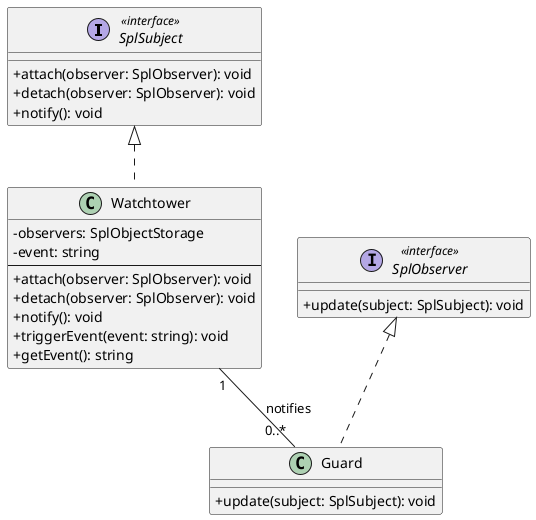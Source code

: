 @startuml Observer
    skinparam classAttributeIconSize 0

  ' Subject (SplSubject)
    interface SplSubject <<interface>> {
        + attach(observer: SplObserver): void
        + detach(observer: SplObserver): void
        + notify(): void
    }

    ' Observer (SplObserver)
    interface SplObserver <<interface>> {
        + update(subject: SplSubject): void
    }

    ' ConcreteSubject
    class Watchtower {
        - observers: SplObjectStorage
        - event: string
        ---
        + attach(observer: SplObserver): void
        + detach(observer: SplObserver): void
        + notify(): void
        + triggerEvent(event: string): void
        + getEvent(): string
    }

    ' ConcreteObserver
    class Guard {
        + update(subject: SplSubject): void
    }

    ' Relationships
    SplSubject <|.. Watchtower
    SplObserver <|.. Guard
    Watchtower "1" -- "0..*" Guard: notifies
@enduml

